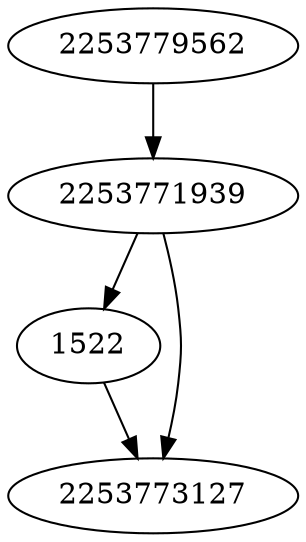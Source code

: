strict digraph  {
2253779562;
2253771939;
1522;
2253773127;
2253779562 -> 2253771939;
2253771939 -> 1522;
2253771939 -> 2253773127;
1522 -> 2253773127;
}
